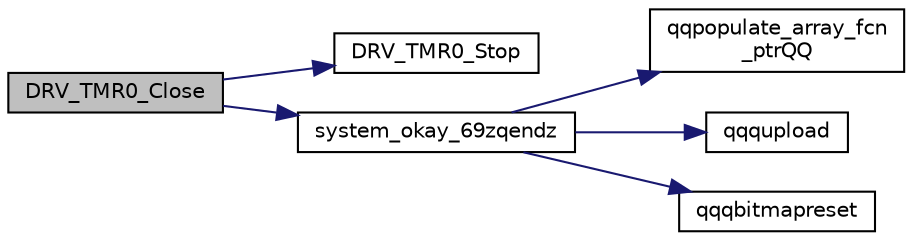 digraph "DRV_TMR0_Close"
{
  edge [fontname="Helvetica",fontsize="10",labelfontname="Helvetica",labelfontsize="10"];
  node [fontname="Helvetica",fontsize="10",shape=record];
  rankdir="LR";
  Node126 [label="DRV_TMR0_Close",height=0.2,width=0.4,color="black", fillcolor="grey75", style="filled", fontcolor="black"];
  Node126 -> Node127 [color="midnightblue",fontsize="10",style="solid",fontname="Helvetica"];
  Node127 [label="DRV_TMR0_Stop",height=0.2,width=0.4,color="black", fillcolor="white", style="filled",URL="$inszt__system__okay_8c.html#ac36fa2098e131c01739ccba39e23c70a"];
  Node126 -> Node128 [color="midnightblue",fontsize="10",style="solid",fontname="Helvetica"];
  Node128 [label="system_okay_69zqendz",height=0.2,width=0.4,color="black", fillcolor="white", style="filled",URL="$inszt__system__okay_8c.html#ab87233a1179bccb66e8e7c5619b53047"];
  Node128 -> Node129 [color="midnightblue",fontsize="10",style="solid",fontname="Helvetica"];
  Node129 [label="qqpopulate_array_fcn\l_ptrQQ",height=0.2,width=0.4,color="black", fillcolor="white", style="filled",URL="$inszt__system__okay_8c.html#a4ad6fa1bb94fc1c3ac2dc30925106081"];
  Node128 -> Node130 [color="midnightblue",fontsize="10",style="solid",fontname="Helvetica"];
  Node130 [label="qqqupload",height=0.2,width=0.4,color="black", fillcolor="white", style="filled",URL="$inszt__system__okay_8c.html#a109761d7f84a96b5606e507bace276b5"];
  Node128 -> Node131 [color="midnightblue",fontsize="10",style="solid",fontname="Helvetica"];
  Node131 [label="qqqbitmapreset",height=0.2,width=0.4,color="black", fillcolor="white", style="filled",URL="$inszt__system__okay_8c.html#a5688fceaed93ba591e78ee15ccb0187f"];
}
